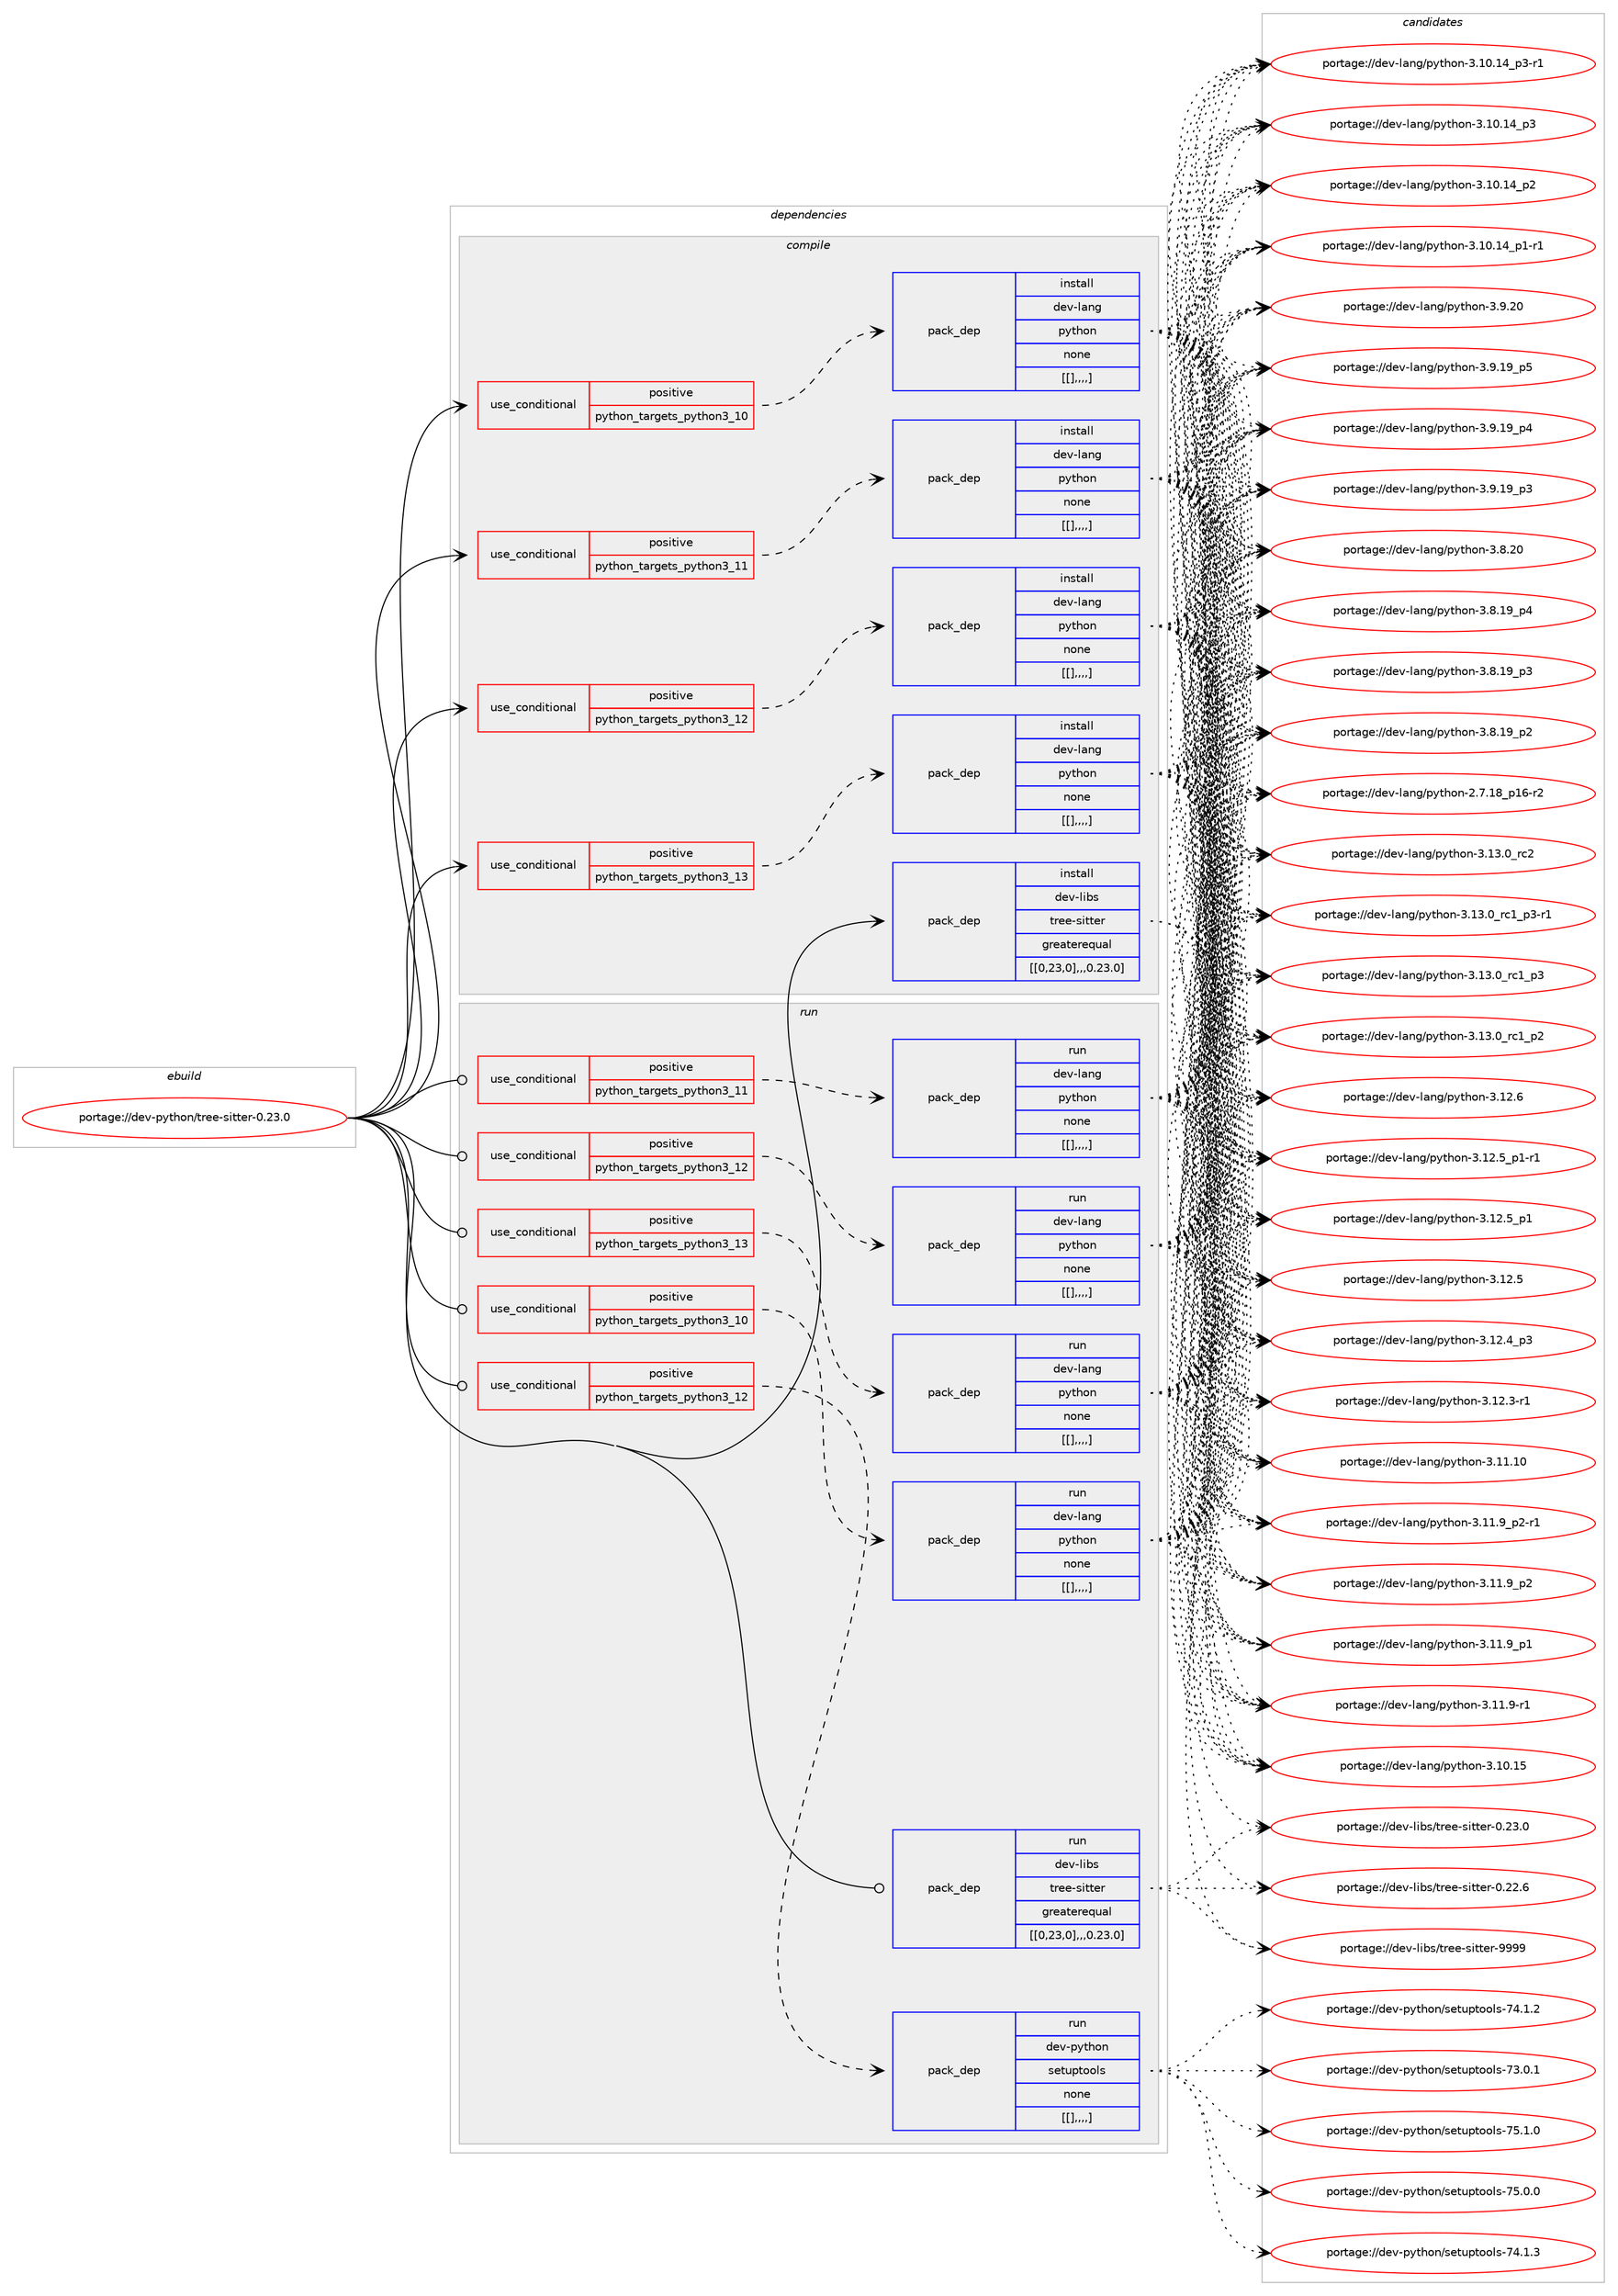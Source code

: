 digraph prolog {

# *************
# Graph options
# *************

newrank=true;
concentrate=true;
compound=true;
graph [rankdir=LR,fontname=Helvetica,fontsize=10,ranksep=1.5];#, ranksep=2.5, nodesep=0.2];
edge  [arrowhead=vee];
node  [fontname=Helvetica,fontsize=10];

# **********
# The ebuild
# **********

subgraph cluster_leftcol {
color=gray;
label=<<i>ebuild</i>>;
id [label="portage://dev-python/tree-sitter-0.23.0", color=red, width=4, href="../dev-python/tree-sitter-0.23.0.svg"];
}

# ****************
# The dependencies
# ****************

subgraph cluster_midcol {
color=gray;
label=<<i>dependencies</i>>;
subgraph cluster_compile {
fillcolor="#eeeeee";
style=filled;
label=<<i>compile</i>>;
subgraph cond41692 {
dependency168318 [label=<<TABLE BORDER="0" CELLBORDER="1" CELLSPACING="0" CELLPADDING="4"><TR><TD ROWSPAN="3" CELLPADDING="10">use_conditional</TD></TR><TR><TD>positive</TD></TR><TR><TD>python_targets_python3_10</TD></TR></TABLE>>, shape=none, color=red];
subgraph pack125360 {
dependency168319 [label=<<TABLE BORDER="0" CELLBORDER="1" CELLSPACING="0" CELLPADDING="4" WIDTH="220"><TR><TD ROWSPAN="6" CELLPADDING="30">pack_dep</TD></TR><TR><TD WIDTH="110">install</TD></TR><TR><TD>dev-lang</TD></TR><TR><TD>python</TD></TR><TR><TD>none</TD></TR><TR><TD>[[],,,,]</TD></TR></TABLE>>, shape=none, color=blue];
}
dependency168318:e -> dependency168319:w [weight=20,style="dashed",arrowhead="vee"];
}
id:e -> dependency168318:w [weight=20,style="solid",arrowhead="vee"];
subgraph cond41693 {
dependency168320 [label=<<TABLE BORDER="0" CELLBORDER="1" CELLSPACING="0" CELLPADDING="4"><TR><TD ROWSPAN="3" CELLPADDING="10">use_conditional</TD></TR><TR><TD>positive</TD></TR><TR><TD>python_targets_python3_11</TD></TR></TABLE>>, shape=none, color=red];
subgraph pack125361 {
dependency168321 [label=<<TABLE BORDER="0" CELLBORDER="1" CELLSPACING="0" CELLPADDING="4" WIDTH="220"><TR><TD ROWSPAN="6" CELLPADDING="30">pack_dep</TD></TR><TR><TD WIDTH="110">install</TD></TR><TR><TD>dev-lang</TD></TR><TR><TD>python</TD></TR><TR><TD>none</TD></TR><TR><TD>[[],,,,]</TD></TR></TABLE>>, shape=none, color=blue];
}
dependency168320:e -> dependency168321:w [weight=20,style="dashed",arrowhead="vee"];
}
id:e -> dependency168320:w [weight=20,style="solid",arrowhead="vee"];
subgraph cond41694 {
dependency168322 [label=<<TABLE BORDER="0" CELLBORDER="1" CELLSPACING="0" CELLPADDING="4"><TR><TD ROWSPAN="3" CELLPADDING="10">use_conditional</TD></TR><TR><TD>positive</TD></TR><TR><TD>python_targets_python3_12</TD></TR></TABLE>>, shape=none, color=red];
subgraph pack125362 {
dependency168323 [label=<<TABLE BORDER="0" CELLBORDER="1" CELLSPACING="0" CELLPADDING="4" WIDTH="220"><TR><TD ROWSPAN="6" CELLPADDING="30">pack_dep</TD></TR><TR><TD WIDTH="110">install</TD></TR><TR><TD>dev-lang</TD></TR><TR><TD>python</TD></TR><TR><TD>none</TD></TR><TR><TD>[[],,,,]</TD></TR></TABLE>>, shape=none, color=blue];
}
dependency168322:e -> dependency168323:w [weight=20,style="dashed",arrowhead="vee"];
}
id:e -> dependency168322:w [weight=20,style="solid",arrowhead="vee"];
subgraph cond41695 {
dependency168324 [label=<<TABLE BORDER="0" CELLBORDER="1" CELLSPACING="0" CELLPADDING="4"><TR><TD ROWSPAN="3" CELLPADDING="10">use_conditional</TD></TR><TR><TD>positive</TD></TR><TR><TD>python_targets_python3_13</TD></TR></TABLE>>, shape=none, color=red];
subgraph pack125363 {
dependency168325 [label=<<TABLE BORDER="0" CELLBORDER="1" CELLSPACING="0" CELLPADDING="4" WIDTH="220"><TR><TD ROWSPAN="6" CELLPADDING="30">pack_dep</TD></TR><TR><TD WIDTH="110">install</TD></TR><TR><TD>dev-lang</TD></TR><TR><TD>python</TD></TR><TR><TD>none</TD></TR><TR><TD>[[],,,,]</TD></TR></TABLE>>, shape=none, color=blue];
}
dependency168324:e -> dependency168325:w [weight=20,style="dashed",arrowhead="vee"];
}
id:e -> dependency168324:w [weight=20,style="solid",arrowhead="vee"];
subgraph pack125364 {
dependency168326 [label=<<TABLE BORDER="0" CELLBORDER="1" CELLSPACING="0" CELLPADDING="4" WIDTH="220"><TR><TD ROWSPAN="6" CELLPADDING="30">pack_dep</TD></TR><TR><TD WIDTH="110">install</TD></TR><TR><TD>dev-libs</TD></TR><TR><TD>tree-sitter</TD></TR><TR><TD>greaterequal</TD></TR><TR><TD>[[0,23,0],,,0.23.0]</TD></TR></TABLE>>, shape=none, color=blue];
}
id:e -> dependency168326:w [weight=20,style="solid",arrowhead="vee"];
}
subgraph cluster_compileandrun {
fillcolor="#eeeeee";
style=filled;
label=<<i>compile and run</i>>;
}
subgraph cluster_run {
fillcolor="#eeeeee";
style=filled;
label=<<i>run</i>>;
subgraph cond41696 {
dependency168327 [label=<<TABLE BORDER="0" CELLBORDER="1" CELLSPACING="0" CELLPADDING="4"><TR><TD ROWSPAN="3" CELLPADDING="10">use_conditional</TD></TR><TR><TD>positive</TD></TR><TR><TD>python_targets_python3_10</TD></TR></TABLE>>, shape=none, color=red];
subgraph pack125365 {
dependency168328 [label=<<TABLE BORDER="0" CELLBORDER="1" CELLSPACING="0" CELLPADDING="4" WIDTH="220"><TR><TD ROWSPAN="6" CELLPADDING="30">pack_dep</TD></TR><TR><TD WIDTH="110">run</TD></TR><TR><TD>dev-lang</TD></TR><TR><TD>python</TD></TR><TR><TD>none</TD></TR><TR><TD>[[],,,,]</TD></TR></TABLE>>, shape=none, color=blue];
}
dependency168327:e -> dependency168328:w [weight=20,style="dashed",arrowhead="vee"];
}
id:e -> dependency168327:w [weight=20,style="solid",arrowhead="odot"];
subgraph cond41697 {
dependency168329 [label=<<TABLE BORDER="0" CELLBORDER="1" CELLSPACING="0" CELLPADDING="4"><TR><TD ROWSPAN="3" CELLPADDING="10">use_conditional</TD></TR><TR><TD>positive</TD></TR><TR><TD>python_targets_python3_11</TD></TR></TABLE>>, shape=none, color=red];
subgraph pack125366 {
dependency168330 [label=<<TABLE BORDER="0" CELLBORDER="1" CELLSPACING="0" CELLPADDING="4" WIDTH="220"><TR><TD ROWSPAN="6" CELLPADDING="30">pack_dep</TD></TR><TR><TD WIDTH="110">run</TD></TR><TR><TD>dev-lang</TD></TR><TR><TD>python</TD></TR><TR><TD>none</TD></TR><TR><TD>[[],,,,]</TD></TR></TABLE>>, shape=none, color=blue];
}
dependency168329:e -> dependency168330:w [weight=20,style="dashed",arrowhead="vee"];
}
id:e -> dependency168329:w [weight=20,style="solid",arrowhead="odot"];
subgraph cond41698 {
dependency168331 [label=<<TABLE BORDER="0" CELLBORDER="1" CELLSPACING="0" CELLPADDING="4"><TR><TD ROWSPAN="3" CELLPADDING="10">use_conditional</TD></TR><TR><TD>positive</TD></TR><TR><TD>python_targets_python3_12</TD></TR></TABLE>>, shape=none, color=red];
subgraph pack125367 {
dependency168332 [label=<<TABLE BORDER="0" CELLBORDER="1" CELLSPACING="0" CELLPADDING="4" WIDTH="220"><TR><TD ROWSPAN="6" CELLPADDING="30">pack_dep</TD></TR><TR><TD WIDTH="110">run</TD></TR><TR><TD>dev-lang</TD></TR><TR><TD>python</TD></TR><TR><TD>none</TD></TR><TR><TD>[[],,,,]</TD></TR></TABLE>>, shape=none, color=blue];
}
dependency168331:e -> dependency168332:w [weight=20,style="dashed",arrowhead="vee"];
}
id:e -> dependency168331:w [weight=20,style="solid",arrowhead="odot"];
subgraph cond41699 {
dependency168333 [label=<<TABLE BORDER="0" CELLBORDER="1" CELLSPACING="0" CELLPADDING="4"><TR><TD ROWSPAN="3" CELLPADDING="10">use_conditional</TD></TR><TR><TD>positive</TD></TR><TR><TD>python_targets_python3_12</TD></TR></TABLE>>, shape=none, color=red];
subgraph pack125368 {
dependency168334 [label=<<TABLE BORDER="0" CELLBORDER="1" CELLSPACING="0" CELLPADDING="4" WIDTH="220"><TR><TD ROWSPAN="6" CELLPADDING="30">pack_dep</TD></TR><TR><TD WIDTH="110">run</TD></TR><TR><TD>dev-python</TD></TR><TR><TD>setuptools</TD></TR><TR><TD>none</TD></TR><TR><TD>[[],,,,]</TD></TR></TABLE>>, shape=none, color=blue];
}
dependency168333:e -> dependency168334:w [weight=20,style="dashed",arrowhead="vee"];
}
id:e -> dependency168333:w [weight=20,style="solid",arrowhead="odot"];
subgraph cond41700 {
dependency168335 [label=<<TABLE BORDER="0" CELLBORDER="1" CELLSPACING="0" CELLPADDING="4"><TR><TD ROWSPAN="3" CELLPADDING="10">use_conditional</TD></TR><TR><TD>positive</TD></TR><TR><TD>python_targets_python3_13</TD></TR></TABLE>>, shape=none, color=red];
subgraph pack125369 {
dependency168336 [label=<<TABLE BORDER="0" CELLBORDER="1" CELLSPACING="0" CELLPADDING="4" WIDTH="220"><TR><TD ROWSPAN="6" CELLPADDING="30">pack_dep</TD></TR><TR><TD WIDTH="110">run</TD></TR><TR><TD>dev-lang</TD></TR><TR><TD>python</TD></TR><TR><TD>none</TD></TR><TR><TD>[[],,,,]</TD></TR></TABLE>>, shape=none, color=blue];
}
dependency168335:e -> dependency168336:w [weight=20,style="dashed",arrowhead="vee"];
}
id:e -> dependency168335:w [weight=20,style="solid",arrowhead="odot"];
subgraph pack125370 {
dependency168337 [label=<<TABLE BORDER="0" CELLBORDER="1" CELLSPACING="0" CELLPADDING="4" WIDTH="220"><TR><TD ROWSPAN="6" CELLPADDING="30">pack_dep</TD></TR><TR><TD WIDTH="110">run</TD></TR><TR><TD>dev-libs</TD></TR><TR><TD>tree-sitter</TD></TR><TR><TD>greaterequal</TD></TR><TR><TD>[[0,23,0],,,0.23.0]</TD></TR></TABLE>>, shape=none, color=blue];
}
id:e -> dependency168337:w [weight=20,style="solid",arrowhead="odot"];
}
}

# **************
# The candidates
# **************

subgraph cluster_choices {
rank=same;
color=gray;
label=<<i>candidates</i>>;

subgraph choice125360 {
color=black;
nodesep=1;
choice10010111845108971101034711212111610411111045514649514648951149950 [label="portage://dev-lang/python-3.13.0_rc2", color=red, width=4,href="../dev-lang/python-3.13.0_rc2.svg"];
choice1001011184510897110103471121211161041111104551464951464895114994995112514511449 [label="portage://dev-lang/python-3.13.0_rc1_p3-r1", color=red, width=4,href="../dev-lang/python-3.13.0_rc1_p3-r1.svg"];
choice100101118451089711010347112121116104111110455146495146489511499499511251 [label="portage://dev-lang/python-3.13.0_rc1_p3", color=red, width=4,href="../dev-lang/python-3.13.0_rc1_p3.svg"];
choice100101118451089711010347112121116104111110455146495146489511499499511250 [label="portage://dev-lang/python-3.13.0_rc1_p2", color=red, width=4,href="../dev-lang/python-3.13.0_rc1_p2.svg"];
choice10010111845108971101034711212111610411111045514649504654 [label="portage://dev-lang/python-3.12.6", color=red, width=4,href="../dev-lang/python-3.12.6.svg"];
choice1001011184510897110103471121211161041111104551464950465395112494511449 [label="portage://dev-lang/python-3.12.5_p1-r1", color=red, width=4,href="../dev-lang/python-3.12.5_p1-r1.svg"];
choice100101118451089711010347112121116104111110455146495046539511249 [label="portage://dev-lang/python-3.12.5_p1", color=red, width=4,href="../dev-lang/python-3.12.5_p1.svg"];
choice10010111845108971101034711212111610411111045514649504653 [label="portage://dev-lang/python-3.12.5", color=red, width=4,href="../dev-lang/python-3.12.5.svg"];
choice100101118451089711010347112121116104111110455146495046529511251 [label="portage://dev-lang/python-3.12.4_p3", color=red, width=4,href="../dev-lang/python-3.12.4_p3.svg"];
choice100101118451089711010347112121116104111110455146495046514511449 [label="portage://dev-lang/python-3.12.3-r1", color=red, width=4,href="../dev-lang/python-3.12.3-r1.svg"];
choice1001011184510897110103471121211161041111104551464949464948 [label="portage://dev-lang/python-3.11.10", color=red, width=4,href="../dev-lang/python-3.11.10.svg"];
choice1001011184510897110103471121211161041111104551464949465795112504511449 [label="portage://dev-lang/python-3.11.9_p2-r1", color=red, width=4,href="../dev-lang/python-3.11.9_p2-r1.svg"];
choice100101118451089711010347112121116104111110455146494946579511250 [label="portage://dev-lang/python-3.11.9_p2", color=red, width=4,href="../dev-lang/python-3.11.9_p2.svg"];
choice100101118451089711010347112121116104111110455146494946579511249 [label="portage://dev-lang/python-3.11.9_p1", color=red, width=4,href="../dev-lang/python-3.11.9_p1.svg"];
choice100101118451089711010347112121116104111110455146494946574511449 [label="portage://dev-lang/python-3.11.9-r1", color=red, width=4,href="../dev-lang/python-3.11.9-r1.svg"];
choice1001011184510897110103471121211161041111104551464948464953 [label="portage://dev-lang/python-3.10.15", color=red, width=4,href="../dev-lang/python-3.10.15.svg"];
choice100101118451089711010347112121116104111110455146494846495295112514511449 [label="portage://dev-lang/python-3.10.14_p3-r1", color=red, width=4,href="../dev-lang/python-3.10.14_p3-r1.svg"];
choice10010111845108971101034711212111610411111045514649484649529511251 [label="portage://dev-lang/python-3.10.14_p3", color=red, width=4,href="../dev-lang/python-3.10.14_p3.svg"];
choice10010111845108971101034711212111610411111045514649484649529511250 [label="portage://dev-lang/python-3.10.14_p2", color=red, width=4,href="../dev-lang/python-3.10.14_p2.svg"];
choice100101118451089711010347112121116104111110455146494846495295112494511449 [label="portage://dev-lang/python-3.10.14_p1-r1", color=red, width=4,href="../dev-lang/python-3.10.14_p1-r1.svg"];
choice10010111845108971101034711212111610411111045514657465048 [label="portage://dev-lang/python-3.9.20", color=red, width=4,href="../dev-lang/python-3.9.20.svg"];
choice100101118451089711010347112121116104111110455146574649579511253 [label="portage://dev-lang/python-3.9.19_p5", color=red, width=4,href="../dev-lang/python-3.9.19_p5.svg"];
choice100101118451089711010347112121116104111110455146574649579511252 [label="portage://dev-lang/python-3.9.19_p4", color=red, width=4,href="../dev-lang/python-3.9.19_p4.svg"];
choice100101118451089711010347112121116104111110455146574649579511251 [label="portage://dev-lang/python-3.9.19_p3", color=red, width=4,href="../dev-lang/python-3.9.19_p3.svg"];
choice10010111845108971101034711212111610411111045514656465048 [label="portage://dev-lang/python-3.8.20", color=red, width=4,href="../dev-lang/python-3.8.20.svg"];
choice100101118451089711010347112121116104111110455146564649579511252 [label="portage://dev-lang/python-3.8.19_p4", color=red, width=4,href="../dev-lang/python-3.8.19_p4.svg"];
choice100101118451089711010347112121116104111110455146564649579511251 [label="portage://dev-lang/python-3.8.19_p3", color=red, width=4,href="../dev-lang/python-3.8.19_p3.svg"];
choice100101118451089711010347112121116104111110455146564649579511250 [label="portage://dev-lang/python-3.8.19_p2", color=red, width=4,href="../dev-lang/python-3.8.19_p2.svg"];
choice100101118451089711010347112121116104111110455046554649569511249544511450 [label="portage://dev-lang/python-2.7.18_p16-r2", color=red, width=4,href="../dev-lang/python-2.7.18_p16-r2.svg"];
dependency168319:e -> choice10010111845108971101034711212111610411111045514649514648951149950:w [style=dotted,weight="100"];
dependency168319:e -> choice1001011184510897110103471121211161041111104551464951464895114994995112514511449:w [style=dotted,weight="100"];
dependency168319:e -> choice100101118451089711010347112121116104111110455146495146489511499499511251:w [style=dotted,weight="100"];
dependency168319:e -> choice100101118451089711010347112121116104111110455146495146489511499499511250:w [style=dotted,weight="100"];
dependency168319:e -> choice10010111845108971101034711212111610411111045514649504654:w [style=dotted,weight="100"];
dependency168319:e -> choice1001011184510897110103471121211161041111104551464950465395112494511449:w [style=dotted,weight="100"];
dependency168319:e -> choice100101118451089711010347112121116104111110455146495046539511249:w [style=dotted,weight="100"];
dependency168319:e -> choice10010111845108971101034711212111610411111045514649504653:w [style=dotted,weight="100"];
dependency168319:e -> choice100101118451089711010347112121116104111110455146495046529511251:w [style=dotted,weight="100"];
dependency168319:e -> choice100101118451089711010347112121116104111110455146495046514511449:w [style=dotted,weight="100"];
dependency168319:e -> choice1001011184510897110103471121211161041111104551464949464948:w [style=dotted,weight="100"];
dependency168319:e -> choice1001011184510897110103471121211161041111104551464949465795112504511449:w [style=dotted,weight="100"];
dependency168319:e -> choice100101118451089711010347112121116104111110455146494946579511250:w [style=dotted,weight="100"];
dependency168319:e -> choice100101118451089711010347112121116104111110455146494946579511249:w [style=dotted,weight="100"];
dependency168319:e -> choice100101118451089711010347112121116104111110455146494946574511449:w [style=dotted,weight="100"];
dependency168319:e -> choice1001011184510897110103471121211161041111104551464948464953:w [style=dotted,weight="100"];
dependency168319:e -> choice100101118451089711010347112121116104111110455146494846495295112514511449:w [style=dotted,weight="100"];
dependency168319:e -> choice10010111845108971101034711212111610411111045514649484649529511251:w [style=dotted,weight="100"];
dependency168319:e -> choice10010111845108971101034711212111610411111045514649484649529511250:w [style=dotted,weight="100"];
dependency168319:e -> choice100101118451089711010347112121116104111110455146494846495295112494511449:w [style=dotted,weight="100"];
dependency168319:e -> choice10010111845108971101034711212111610411111045514657465048:w [style=dotted,weight="100"];
dependency168319:e -> choice100101118451089711010347112121116104111110455146574649579511253:w [style=dotted,weight="100"];
dependency168319:e -> choice100101118451089711010347112121116104111110455146574649579511252:w [style=dotted,weight="100"];
dependency168319:e -> choice100101118451089711010347112121116104111110455146574649579511251:w [style=dotted,weight="100"];
dependency168319:e -> choice10010111845108971101034711212111610411111045514656465048:w [style=dotted,weight="100"];
dependency168319:e -> choice100101118451089711010347112121116104111110455146564649579511252:w [style=dotted,weight="100"];
dependency168319:e -> choice100101118451089711010347112121116104111110455146564649579511251:w [style=dotted,weight="100"];
dependency168319:e -> choice100101118451089711010347112121116104111110455146564649579511250:w [style=dotted,weight="100"];
dependency168319:e -> choice100101118451089711010347112121116104111110455046554649569511249544511450:w [style=dotted,weight="100"];
}
subgraph choice125361 {
color=black;
nodesep=1;
choice10010111845108971101034711212111610411111045514649514648951149950 [label="portage://dev-lang/python-3.13.0_rc2", color=red, width=4,href="../dev-lang/python-3.13.0_rc2.svg"];
choice1001011184510897110103471121211161041111104551464951464895114994995112514511449 [label="portage://dev-lang/python-3.13.0_rc1_p3-r1", color=red, width=4,href="../dev-lang/python-3.13.0_rc1_p3-r1.svg"];
choice100101118451089711010347112121116104111110455146495146489511499499511251 [label="portage://dev-lang/python-3.13.0_rc1_p3", color=red, width=4,href="../dev-lang/python-3.13.0_rc1_p3.svg"];
choice100101118451089711010347112121116104111110455146495146489511499499511250 [label="portage://dev-lang/python-3.13.0_rc1_p2", color=red, width=4,href="../dev-lang/python-3.13.0_rc1_p2.svg"];
choice10010111845108971101034711212111610411111045514649504654 [label="portage://dev-lang/python-3.12.6", color=red, width=4,href="../dev-lang/python-3.12.6.svg"];
choice1001011184510897110103471121211161041111104551464950465395112494511449 [label="portage://dev-lang/python-3.12.5_p1-r1", color=red, width=4,href="../dev-lang/python-3.12.5_p1-r1.svg"];
choice100101118451089711010347112121116104111110455146495046539511249 [label="portage://dev-lang/python-3.12.5_p1", color=red, width=4,href="../dev-lang/python-3.12.5_p1.svg"];
choice10010111845108971101034711212111610411111045514649504653 [label="portage://dev-lang/python-3.12.5", color=red, width=4,href="../dev-lang/python-3.12.5.svg"];
choice100101118451089711010347112121116104111110455146495046529511251 [label="portage://dev-lang/python-3.12.4_p3", color=red, width=4,href="../dev-lang/python-3.12.4_p3.svg"];
choice100101118451089711010347112121116104111110455146495046514511449 [label="portage://dev-lang/python-3.12.3-r1", color=red, width=4,href="../dev-lang/python-3.12.3-r1.svg"];
choice1001011184510897110103471121211161041111104551464949464948 [label="portage://dev-lang/python-3.11.10", color=red, width=4,href="../dev-lang/python-3.11.10.svg"];
choice1001011184510897110103471121211161041111104551464949465795112504511449 [label="portage://dev-lang/python-3.11.9_p2-r1", color=red, width=4,href="../dev-lang/python-3.11.9_p2-r1.svg"];
choice100101118451089711010347112121116104111110455146494946579511250 [label="portage://dev-lang/python-3.11.9_p2", color=red, width=4,href="../dev-lang/python-3.11.9_p2.svg"];
choice100101118451089711010347112121116104111110455146494946579511249 [label="portage://dev-lang/python-3.11.9_p1", color=red, width=4,href="../dev-lang/python-3.11.9_p1.svg"];
choice100101118451089711010347112121116104111110455146494946574511449 [label="portage://dev-lang/python-3.11.9-r1", color=red, width=4,href="../dev-lang/python-3.11.9-r1.svg"];
choice1001011184510897110103471121211161041111104551464948464953 [label="portage://dev-lang/python-3.10.15", color=red, width=4,href="../dev-lang/python-3.10.15.svg"];
choice100101118451089711010347112121116104111110455146494846495295112514511449 [label="portage://dev-lang/python-3.10.14_p3-r1", color=red, width=4,href="../dev-lang/python-3.10.14_p3-r1.svg"];
choice10010111845108971101034711212111610411111045514649484649529511251 [label="portage://dev-lang/python-3.10.14_p3", color=red, width=4,href="../dev-lang/python-3.10.14_p3.svg"];
choice10010111845108971101034711212111610411111045514649484649529511250 [label="portage://dev-lang/python-3.10.14_p2", color=red, width=4,href="../dev-lang/python-3.10.14_p2.svg"];
choice100101118451089711010347112121116104111110455146494846495295112494511449 [label="portage://dev-lang/python-3.10.14_p1-r1", color=red, width=4,href="../dev-lang/python-3.10.14_p1-r1.svg"];
choice10010111845108971101034711212111610411111045514657465048 [label="portage://dev-lang/python-3.9.20", color=red, width=4,href="../dev-lang/python-3.9.20.svg"];
choice100101118451089711010347112121116104111110455146574649579511253 [label="portage://dev-lang/python-3.9.19_p5", color=red, width=4,href="../dev-lang/python-3.9.19_p5.svg"];
choice100101118451089711010347112121116104111110455146574649579511252 [label="portage://dev-lang/python-3.9.19_p4", color=red, width=4,href="../dev-lang/python-3.9.19_p4.svg"];
choice100101118451089711010347112121116104111110455146574649579511251 [label="portage://dev-lang/python-3.9.19_p3", color=red, width=4,href="../dev-lang/python-3.9.19_p3.svg"];
choice10010111845108971101034711212111610411111045514656465048 [label="portage://dev-lang/python-3.8.20", color=red, width=4,href="../dev-lang/python-3.8.20.svg"];
choice100101118451089711010347112121116104111110455146564649579511252 [label="portage://dev-lang/python-3.8.19_p4", color=red, width=4,href="../dev-lang/python-3.8.19_p4.svg"];
choice100101118451089711010347112121116104111110455146564649579511251 [label="portage://dev-lang/python-3.8.19_p3", color=red, width=4,href="../dev-lang/python-3.8.19_p3.svg"];
choice100101118451089711010347112121116104111110455146564649579511250 [label="portage://dev-lang/python-3.8.19_p2", color=red, width=4,href="../dev-lang/python-3.8.19_p2.svg"];
choice100101118451089711010347112121116104111110455046554649569511249544511450 [label="portage://dev-lang/python-2.7.18_p16-r2", color=red, width=4,href="../dev-lang/python-2.7.18_p16-r2.svg"];
dependency168321:e -> choice10010111845108971101034711212111610411111045514649514648951149950:w [style=dotted,weight="100"];
dependency168321:e -> choice1001011184510897110103471121211161041111104551464951464895114994995112514511449:w [style=dotted,weight="100"];
dependency168321:e -> choice100101118451089711010347112121116104111110455146495146489511499499511251:w [style=dotted,weight="100"];
dependency168321:e -> choice100101118451089711010347112121116104111110455146495146489511499499511250:w [style=dotted,weight="100"];
dependency168321:e -> choice10010111845108971101034711212111610411111045514649504654:w [style=dotted,weight="100"];
dependency168321:e -> choice1001011184510897110103471121211161041111104551464950465395112494511449:w [style=dotted,weight="100"];
dependency168321:e -> choice100101118451089711010347112121116104111110455146495046539511249:w [style=dotted,weight="100"];
dependency168321:e -> choice10010111845108971101034711212111610411111045514649504653:w [style=dotted,weight="100"];
dependency168321:e -> choice100101118451089711010347112121116104111110455146495046529511251:w [style=dotted,weight="100"];
dependency168321:e -> choice100101118451089711010347112121116104111110455146495046514511449:w [style=dotted,weight="100"];
dependency168321:e -> choice1001011184510897110103471121211161041111104551464949464948:w [style=dotted,weight="100"];
dependency168321:e -> choice1001011184510897110103471121211161041111104551464949465795112504511449:w [style=dotted,weight="100"];
dependency168321:e -> choice100101118451089711010347112121116104111110455146494946579511250:w [style=dotted,weight="100"];
dependency168321:e -> choice100101118451089711010347112121116104111110455146494946579511249:w [style=dotted,weight="100"];
dependency168321:e -> choice100101118451089711010347112121116104111110455146494946574511449:w [style=dotted,weight="100"];
dependency168321:e -> choice1001011184510897110103471121211161041111104551464948464953:w [style=dotted,weight="100"];
dependency168321:e -> choice100101118451089711010347112121116104111110455146494846495295112514511449:w [style=dotted,weight="100"];
dependency168321:e -> choice10010111845108971101034711212111610411111045514649484649529511251:w [style=dotted,weight="100"];
dependency168321:e -> choice10010111845108971101034711212111610411111045514649484649529511250:w [style=dotted,weight="100"];
dependency168321:e -> choice100101118451089711010347112121116104111110455146494846495295112494511449:w [style=dotted,weight="100"];
dependency168321:e -> choice10010111845108971101034711212111610411111045514657465048:w [style=dotted,weight="100"];
dependency168321:e -> choice100101118451089711010347112121116104111110455146574649579511253:w [style=dotted,weight="100"];
dependency168321:e -> choice100101118451089711010347112121116104111110455146574649579511252:w [style=dotted,weight="100"];
dependency168321:e -> choice100101118451089711010347112121116104111110455146574649579511251:w [style=dotted,weight="100"];
dependency168321:e -> choice10010111845108971101034711212111610411111045514656465048:w [style=dotted,weight="100"];
dependency168321:e -> choice100101118451089711010347112121116104111110455146564649579511252:w [style=dotted,weight="100"];
dependency168321:e -> choice100101118451089711010347112121116104111110455146564649579511251:w [style=dotted,weight="100"];
dependency168321:e -> choice100101118451089711010347112121116104111110455146564649579511250:w [style=dotted,weight="100"];
dependency168321:e -> choice100101118451089711010347112121116104111110455046554649569511249544511450:w [style=dotted,weight="100"];
}
subgraph choice125362 {
color=black;
nodesep=1;
choice10010111845108971101034711212111610411111045514649514648951149950 [label="portage://dev-lang/python-3.13.0_rc2", color=red, width=4,href="../dev-lang/python-3.13.0_rc2.svg"];
choice1001011184510897110103471121211161041111104551464951464895114994995112514511449 [label="portage://dev-lang/python-3.13.0_rc1_p3-r1", color=red, width=4,href="../dev-lang/python-3.13.0_rc1_p3-r1.svg"];
choice100101118451089711010347112121116104111110455146495146489511499499511251 [label="portage://dev-lang/python-3.13.0_rc1_p3", color=red, width=4,href="../dev-lang/python-3.13.0_rc1_p3.svg"];
choice100101118451089711010347112121116104111110455146495146489511499499511250 [label="portage://dev-lang/python-3.13.0_rc1_p2", color=red, width=4,href="../dev-lang/python-3.13.0_rc1_p2.svg"];
choice10010111845108971101034711212111610411111045514649504654 [label="portage://dev-lang/python-3.12.6", color=red, width=4,href="../dev-lang/python-3.12.6.svg"];
choice1001011184510897110103471121211161041111104551464950465395112494511449 [label="portage://dev-lang/python-3.12.5_p1-r1", color=red, width=4,href="../dev-lang/python-3.12.5_p1-r1.svg"];
choice100101118451089711010347112121116104111110455146495046539511249 [label="portage://dev-lang/python-3.12.5_p1", color=red, width=4,href="../dev-lang/python-3.12.5_p1.svg"];
choice10010111845108971101034711212111610411111045514649504653 [label="portage://dev-lang/python-3.12.5", color=red, width=4,href="../dev-lang/python-3.12.5.svg"];
choice100101118451089711010347112121116104111110455146495046529511251 [label="portage://dev-lang/python-3.12.4_p3", color=red, width=4,href="../dev-lang/python-3.12.4_p3.svg"];
choice100101118451089711010347112121116104111110455146495046514511449 [label="portage://dev-lang/python-3.12.3-r1", color=red, width=4,href="../dev-lang/python-3.12.3-r1.svg"];
choice1001011184510897110103471121211161041111104551464949464948 [label="portage://dev-lang/python-3.11.10", color=red, width=4,href="../dev-lang/python-3.11.10.svg"];
choice1001011184510897110103471121211161041111104551464949465795112504511449 [label="portage://dev-lang/python-3.11.9_p2-r1", color=red, width=4,href="../dev-lang/python-3.11.9_p2-r1.svg"];
choice100101118451089711010347112121116104111110455146494946579511250 [label="portage://dev-lang/python-3.11.9_p2", color=red, width=4,href="../dev-lang/python-3.11.9_p2.svg"];
choice100101118451089711010347112121116104111110455146494946579511249 [label="portage://dev-lang/python-3.11.9_p1", color=red, width=4,href="../dev-lang/python-3.11.9_p1.svg"];
choice100101118451089711010347112121116104111110455146494946574511449 [label="portage://dev-lang/python-3.11.9-r1", color=red, width=4,href="../dev-lang/python-3.11.9-r1.svg"];
choice1001011184510897110103471121211161041111104551464948464953 [label="portage://dev-lang/python-3.10.15", color=red, width=4,href="../dev-lang/python-3.10.15.svg"];
choice100101118451089711010347112121116104111110455146494846495295112514511449 [label="portage://dev-lang/python-3.10.14_p3-r1", color=red, width=4,href="../dev-lang/python-3.10.14_p3-r1.svg"];
choice10010111845108971101034711212111610411111045514649484649529511251 [label="portage://dev-lang/python-3.10.14_p3", color=red, width=4,href="../dev-lang/python-3.10.14_p3.svg"];
choice10010111845108971101034711212111610411111045514649484649529511250 [label="portage://dev-lang/python-3.10.14_p2", color=red, width=4,href="../dev-lang/python-3.10.14_p2.svg"];
choice100101118451089711010347112121116104111110455146494846495295112494511449 [label="portage://dev-lang/python-3.10.14_p1-r1", color=red, width=4,href="../dev-lang/python-3.10.14_p1-r1.svg"];
choice10010111845108971101034711212111610411111045514657465048 [label="portage://dev-lang/python-3.9.20", color=red, width=4,href="../dev-lang/python-3.9.20.svg"];
choice100101118451089711010347112121116104111110455146574649579511253 [label="portage://dev-lang/python-3.9.19_p5", color=red, width=4,href="../dev-lang/python-3.9.19_p5.svg"];
choice100101118451089711010347112121116104111110455146574649579511252 [label="portage://dev-lang/python-3.9.19_p4", color=red, width=4,href="../dev-lang/python-3.9.19_p4.svg"];
choice100101118451089711010347112121116104111110455146574649579511251 [label="portage://dev-lang/python-3.9.19_p3", color=red, width=4,href="../dev-lang/python-3.9.19_p3.svg"];
choice10010111845108971101034711212111610411111045514656465048 [label="portage://dev-lang/python-3.8.20", color=red, width=4,href="../dev-lang/python-3.8.20.svg"];
choice100101118451089711010347112121116104111110455146564649579511252 [label="portage://dev-lang/python-3.8.19_p4", color=red, width=4,href="../dev-lang/python-3.8.19_p4.svg"];
choice100101118451089711010347112121116104111110455146564649579511251 [label="portage://dev-lang/python-3.8.19_p3", color=red, width=4,href="../dev-lang/python-3.8.19_p3.svg"];
choice100101118451089711010347112121116104111110455146564649579511250 [label="portage://dev-lang/python-3.8.19_p2", color=red, width=4,href="../dev-lang/python-3.8.19_p2.svg"];
choice100101118451089711010347112121116104111110455046554649569511249544511450 [label="portage://dev-lang/python-2.7.18_p16-r2", color=red, width=4,href="../dev-lang/python-2.7.18_p16-r2.svg"];
dependency168323:e -> choice10010111845108971101034711212111610411111045514649514648951149950:w [style=dotted,weight="100"];
dependency168323:e -> choice1001011184510897110103471121211161041111104551464951464895114994995112514511449:w [style=dotted,weight="100"];
dependency168323:e -> choice100101118451089711010347112121116104111110455146495146489511499499511251:w [style=dotted,weight="100"];
dependency168323:e -> choice100101118451089711010347112121116104111110455146495146489511499499511250:w [style=dotted,weight="100"];
dependency168323:e -> choice10010111845108971101034711212111610411111045514649504654:w [style=dotted,weight="100"];
dependency168323:e -> choice1001011184510897110103471121211161041111104551464950465395112494511449:w [style=dotted,weight="100"];
dependency168323:e -> choice100101118451089711010347112121116104111110455146495046539511249:w [style=dotted,weight="100"];
dependency168323:e -> choice10010111845108971101034711212111610411111045514649504653:w [style=dotted,weight="100"];
dependency168323:e -> choice100101118451089711010347112121116104111110455146495046529511251:w [style=dotted,weight="100"];
dependency168323:e -> choice100101118451089711010347112121116104111110455146495046514511449:w [style=dotted,weight="100"];
dependency168323:e -> choice1001011184510897110103471121211161041111104551464949464948:w [style=dotted,weight="100"];
dependency168323:e -> choice1001011184510897110103471121211161041111104551464949465795112504511449:w [style=dotted,weight="100"];
dependency168323:e -> choice100101118451089711010347112121116104111110455146494946579511250:w [style=dotted,weight="100"];
dependency168323:e -> choice100101118451089711010347112121116104111110455146494946579511249:w [style=dotted,weight="100"];
dependency168323:e -> choice100101118451089711010347112121116104111110455146494946574511449:w [style=dotted,weight="100"];
dependency168323:e -> choice1001011184510897110103471121211161041111104551464948464953:w [style=dotted,weight="100"];
dependency168323:e -> choice100101118451089711010347112121116104111110455146494846495295112514511449:w [style=dotted,weight="100"];
dependency168323:e -> choice10010111845108971101034711212111610411111045514649484649529511251:w [style=dotted,weight="100"];
dependency168323:e -> choice10010111845108971101034711212111610411111045514649484649529511250:w [style=dotted,weight="100"];
dependency168323:e -> choice100101118451089711010347112121116104111110455146494846495295112494511449:w [style=dotted,weight="100"];
dependency168323:e -> choice10010111845108971101034711212111610411111045514657465048:w [style=dotted,weight="100"];
dependency168323:e -> choice100101118451089711010347112121116104111110455146574649579511253:w [style=dotted,weight="100"];
dependency168323:e -> choice100101118451089711010347112121116104111110455146574649579511252:w [style=dotted,weight="100"];
dependency168323:e -> choice100101118451089711010347112121116104111110455146574649579511251:w [style=dotted,weight="100"];
dependency168323:e -> choice10010111845108971101034711212111610411111045514656465048:w [style=dotted,weight="100"];
dependency168323:e -> choice100101118451089711010347112121116104111110455146564649579511252:w [style=dotted,weight="100"];
dependency168323:e -> choice100101118451089711010347112121116104111110455146564649579511251:w [style=dotted,weight="100"];
dependency168323:e -> choice100101118451089711010347112121116104111110455146564649579511250:w [style=dotted,weight="100"];
dependency168323:e -> choice100101118451089711010347112121116104111110455046554649569511249544511450:w [style=dotted,weight="100"];
}
subgraph choice125363 {
color=black;
nodesep=1;
choice10010111845108971101034711212111610411111045514649514648951149950 [label="portage://dev-lang/python-3.13.0_rc2", color=red, width=4,href="../dev-lang/python-3.13.0_rc2.svg"];
choice1001011184510897110103471121211161041111104551464951464895114994995112514511449 [label="portage://dev-lang/python-3.13.0_rc1_p3-r1", color=red, width=4,href="../dev-lang/python-3.13.0_rc1_p3-r1.svg"];
choice100101118451089711010347112121116104111110455146495146489511499499511251 [label="portage://dev-lang/python-3.13.0_rc1_p3", color=red, width=4,href="../dev-lang/python-3.13.0_rc1_p3.svg"];
choice100101118451089711010347112121116104111110455146495146489511499499511250 [label="portage://dev-lang/python-3.13.0_rc1_p2", color=red, width=4,href="../dev-lang/python-3.13.0_rc1_p2.svg"];
choice10010111845108971101034711212111610411111045514649504654 [label="portage://dev-lang/python-3.12.6", color=red, width=4,href="../dev-lang/python-3.12.6.svg"];
choice1001011184510897110103471121211161041111104551464950465395112494511449 [label="portage://dev-lang/python-3.12.5_p1-r1", color=red, width=4,href="../dev-lang/python-3.12.5_p1-r1.svg"];
choice100101118451089711010347112121116104111110455146495046539511249 [label="portage://dev-lang/python-3.12.5_p1", color=red, width=4,href="../dev-lang/python-3.12.5_p1.svg"];
choice10010111845108971101034711212111610411111045514649504653 [label="portage://dev-lang/python-3.12.5", color=red, width=4,href="../dev-lang/python-3.12.5.svg"];
choice100101118451089711010347112121116104111110455146495046529511251 [label="portage://dev-lang/python-3.12.4_p3", color=red, width=4,href="../dev-lang/python-3.12.4_p3.svg"];
choice100101118451089711010347112121116104111110455146495046514511449 [label="portage://dev-lang/python-3.12.3-r1", color=red, width=4,href="../dev-lang/python-3.12.3-r1.svg"];
choice1001011184510897110103471121211161041111104551464949464948 [label="portage://dev-lang/python-3.11.10", color=red, width=4,href="../dev-lang/python-3.11.10.svg"];
choice1001011184510897110103471121211161041111104551464949465795112504511449 [label="portage://dev-lang/python-3.11.9_p2-r1", color=red, width=4,href="../dev-lang/python-3.11.9_p2-r1.svg"];
choice100101118451089711010347112121116104111110455146494946579511250 [label="portage://dev-lang/python-3.11.9_p2", color=red, width=4,href="../dev-lang/python-3.11.9_p2.svg"];
choice100101118451089711010347112121116104111110455146494946579511249 [label="portage://dev-lang/python-3.11.9_p1", color=red, width=4,href="../dev-lang/python-3.11.9_p1.svg"];
choice100101118451089711010347112121116104111110455146494946574511449 [label="portage://dev-lang/python-3.11.9-r1", color=red, width=4,href="../dev-lang/python-3.11.9-r1.svg"];
choice1001011184510897110103471121211161041111104551464948464953 [label="portage://dev-lang/python-3.10.15", color=red, width=4,href="../dev-lang/python-3.10.15.svg"];
choice100101118451089711010347112121116104111110455146494846495295112514511449 [label="portage://dev-lang/python-3.10.14_p3-r1", color=red, width=4,href="../dev-lang/python-3.10.14_p3-r1.svg"];
choice10010111845108971101034711212111610411111045514649484649529511251 [label="portage://dev-lang/python-3.10.14_p3", color=red, width=4,href="../dev-lang/python-3.10.14_p3.svg"];
choice10010111845108971101034711212111610411111045514649484649529511250 [label="portage://dev-lang/python-3.10.14_p2", color=red, width=4,href="../dev-lang/python-3.10.14_p2.svg"];
choice100101118451089711010347112121116104111110455146494846495295112494511449 [label="portage://dev-lang/python-3.10.14_p1-r1", color=red, width=4,href="../dev-lang/python-3.10.14_p1-r1.svg"];
choice10010111845108971101034711212111610411111045514657465048 [label="portage://dev-lang/python-3.9.20", color=red, width=4,href="../dev-lang/python-3.9.20.svg"];
choice100101118451089711010347112121116104111110455146574649579511253 [label="portage://dev-lang/python-3.9.19_p5", color=red, width=4,href="../dev-lang/python-3.9.19_p5.svg"];
choice100101118451089711010347112121116104111110455146574649579511252 [label="portage://dev-lang/python-3.9.19_p4", color=red, width=4,href="../dev-lang/python-3.9.19_p4.svg"];
choice100101118451089711010347112121116104111110455146574649579511251 [label="portage://dev-lang/python-3.9.19_p3", color=red, width=4,href="../dev-lang/python-3.9.19_p3.svg"];
choice10010111845108971101034711212111610411111045514656465048 [label="portage://dev-lang/python-3.8.20", color=red, width=4,href="../dev-lang/python-3.8.20.svg"];
choice100101118451089711010347112121116104111110455146564649579511252 [label="portage://dev-lang/python-3.8.19_p4", color=red, width=4,href="../dev-lang/python-3.8.19_p4.svg"];
choice100101118451089711010347112121116104111110455146564649579511251 [label="portage://dev-lang/python-3.8.19_p3", color=red, width=4,href="../dev-lang/python-3.8.19_p3.svg"];
choice100101118451089711010347112121116104111110455146564649579511250 [label="portage://dev-lang/python-3.8.19_p2", color=red, width=4,href="../dev-lang/python-3.8.19_p2.svg"];
choice100101118451089711010347112121116104111110455046554649569511249544511450 [label="portage://dev-lang/python-2.7.18_p16-r2", color=red, width=4,href="../dev-lang/python-2.7.18_p16-r2.svg"];
dependency168325:e -> choice10010111845108971101034711212111610411111045514649514648951149950:w [style=dotted,weight="100"];
dependency168325:e -> choice1001011184510897110103471121211161041111104551464951464895114994995112514511449:w [style=dotted,weight="100"];
dependency168325:e -> choice100101118451089711010347112121116104111110455146495146489511499499511251:w [style=dotted,weight="100"];
dependency168325:e -> choice100101118451089711010347112121116104111110455146495146489511499499511250:w [style=dotted,weight="100"];
dependency168325:e -> choice10010111845108971101034711212111610411111045514649504654:w [style=dotted,weight="100"];
dependency168325:e -> choice1001011184510897110103471121211161041111104551464950465395112494511449:w [style=dotted,weight="100"];
dependency168325:e -> choice100101118451089711010347112121116104111110455146495046539511249:w [style=dotted,weight="100"];
dependency168325:e -> choice10010111845108971101034711212111610411111045514649504653:w [style=dotted,weight="100"];
dependency168325:e -> choice100101118451089711010347112121116104111110455146495046529511251:w [style=dotted,weight="100"];
dependency168325:e -> choice100101118451089711010347112121116104111110455146495046514511449:w [style=dotted,weight="100"];
dependency168325:e -> choice1001011184510897110103471121211161041111104551464949464948:w [style=dotted,weight="100"];
dependency168325:e -> choice1001011184510897110103471121211161041111104551464949465795112504511449:w [style=dotted,weight="100"];
dependency168325:e -> choice100101118451089711010347112121116104111110455146494946579511250:w [style=dotted,weight="100"];
dependency168325:e -> choice100101118451089711010347112121116104111110455146494946579511249:w [style=dotted,weight="100"];
dependency168325:e -> choice100101118451089711010347112121116104111110455146494946574511449:w [style=dotted,weight="100"];
dependency168325:e -> choice1001011184510897110103471121211161041111104551464948464953:w [style=dotted,weight="100"];
dependency168325:e -> choice100101118451089711010347112121116104111110455146494846495295112514511449:w [style=dotted,weight="100"];
dependency168325:e -> choice10010111845108971101034711212111610411111045514649484649529511251:w [style=dotted,weight="100"];
dependency168325:e -> choice10010111845108971101034711212111610411111045514649484649529511250:w [style=dotted,weight="100"];
dependency168325:e -> choice100101118451089711010347112121116104111110455146494846495295112494511449:w [style=dotted,weight="100"];
dependency168325:e -> choice10010111845108971101034711212111610411111045514657465048:w [style=dotted,weight="100"];
dependency168325:e -> choice100101118451089711010347112121116104111110455146574649579511253:w [style=dotted,weight="100"];
dependency168325:e -> choice100101118451089711010347112121116104111110455146574649579511252:w [style=dotted,weight="100"];
dependency168325:e -> choice100101118451089711010347112121116104111110455146574649579511251:w [style=dotted,weight="100"];
dependency168325:e -> choice10010111845108971101034711212111610411111045514656465048:w [style=dotted,weight="100"];
dependency168325:e -> choice100101118451089711010347112121116104111110455146564649579511252:w [style=dotted,weight="100"];
dependency168325:e -> choice100101118451089711010347112121116104111110455146564649579511251:w [style=dotted,weight="100"];
dependency168325:e -> choice100101118451089711010347112121116104111110455146564649579511250:w [style=dotted,weight="100"];
dependency168325:e -> choice100101118451089711010347112121116104111110455046554649569511249544511450:w [style=dotted,weight="100"];
}
subgraph choice125364 {
color=black;
nodesep=1;
choice100101118451081059811547116114101101451151051161161011144557575757 [label="portage://dev-libs/tree-sitter-9999", color=red, width=4,href="../dev-libs/tree-sitter-9999.svg"];
choice1001011184510810598115471161141011014511510511611610111445484650514648 [label="portage://dev-libs/tree-sitter-0.23.0", color=red, width=4,href="../dev-libs/tree-sitter-0.23.0.svg"];
choice1001011184510810598115471161141011014511510511611610111445484650504654 [label="portage://dev-libs/tree-sitter-0.22.6", color=red, width=4,href="../dev-libs/tree-sitter-0.22.6.svg"];
dependency168326:e -> choice100101118451081059811547116114101101451151051161161011144557575757:w [style=dotted,weight="100"];
dependency168326:e -> choice1001011184510810598115471161141011014511510511611610111445484650514648:w [style=dotted,weight="100"];
dependency168326:e -> choice1001011184510810598115471161141011014511510511611610111445484650504654:w [style=dotted,weight="100"];
}
subgraph choice125365 {
color=black;
nodesep=1;
choice10010111845108971101034711212111610411111045514649514648951149950 [label="portage://dev-lang/python-3.13.0_rc2", color=red, width=4,href="../dev-lang/python-3.13.0_rc2.svg"];
choice1001011184510897110103471121211161041111104551464951464895114994995112514511449 [label="portage://dev-lang/python-3.13.0_rc1_p3-r1", color=red, width=4,href="../dev-lang/python-3.13.0_rc1_p3-r1.svg"];
choice100101118451089711010347112121116104111110455146495146489511499499511251 [label="portage://dev-lang/python-3.13.0_rc1_p3", color=red, width=4,href="../dev-lang/python-3.13.0_rc1_p3.svg"];
choice100101118451089711010347112121116104111110455146495146489511499499511250 [label="portage://dev-lang/python-3.13.0_rc1_p2", color=red, width=4,href="../dev-lang/python-3.13.0_rc1_p2.svg"];
choice10010111845108971101034711212111610411111045514649504654 [label="portage://dev-lang/python-3.12.6", color=red, width=4,href="../dev-lang/python-3.12.6.svg"];
choice1001011184510897110103471121211161041111104551464950465395112494511449 [label="portage://dev-lang/python-3.12.5_p1-r1", color=red, width=4,href="../dev-lang/python-3.12.5_p1-r1.svg"];
choice100101118451089711010347112121116104111110455146495046539511249 [label="portage://dev-lang/python-3.12.5_p1", color=red, width=4,href="../dev-lang/python-3.12.5_p1.svg"];
choice10010111845108971101034711212111610411111045514649504653 [label="portage://dev-lang/python-3.12.5", color=red, width=4,href="../dev-lang/python-3.12.5.svg"];
choice100101118451089711010347112121116104111110455146495046529511251 [label="portage://dev-lang/python-3.12.4_p3", color=red, width=4,href="../dev-lang/python-3.12.4_p3.svg"];
choice100101118451089711010347112121116104111110455146495046514511449 [label="portage://dev-lang/python-3.12.3-r1", color=red, width=4,href="../dev-lang/python-3.12.3-r1.svg"];
choice1001011184510897110103471121211161041111104551464949464948 [label="portage://dev-lang/python-3.11.10", color=red, width=4,href="../dev-lang/python-3.11.10.svg"];
choice1001011184510897110103471121211161041111104551464949465795112504511449 [label="portage://dev-lang/python-3.11.9_p2-r1", color=red, width=4,href="../dev-lang/python-3.11.9_p2-r1.svg"];
choice100101118451089711010347112121116104111110455146494946579511250 [label="portage://dev-lang/python-3.11.9_p2", color=red, width=4,href="../dev-lang/python-3.11.9_p2.svg"];
choice100101118451089711010347112121116104111110455146494946579511249 [label="portage://dev-lang/python-3.11.9_p1", color=red, width=4,href="../dev-lang/python-3.11.9_p1.svg"];
choice100101118451089711010347112121116104111110455146494946574511449 [label="portage://dev-lang/python-3.11.9-r1", color=red, width=4,href="../dev-lang/python-3.11.9-r1.svg"];
choice1001011184510897110103471121211161041111104551464948464953 [label="portage://dev-lang/python-3.10.15", color=red, width=4,href="../dev-lang/python-3.10.15.svg"];
choice100101118451089711010347112121116104111110455146494846495295112514511449 [label="portage://dev-lang/python-3.10.14_p3-r1", color=red, width=4,href="../dev-lang/python-3.10.14_p3-r1.svg"];
choice10010111845108971101034711212111610411111045514649484649529511251 [label="portage://dev-lang/python-3.10.14_p3", color=red, width=4,href="../dev-lang/python-3.10.14_p3.svg"];
choice10010111845108971101034711212111610411111045514649484649529511250 [label="portage://dev-lang/python-3.10.14_p2", color=red, width=4,href="../dev-lang/python-3.10.14_p2.svg"];
choice100101118451089711010347112121116104111110455146494846495295112494511449 [label="portage://dev-lang/python-3.10.14_p1-r1", color=red, width=4,href="../dev-lang/python-3.10.14_p1-r1.svg"];
choice10010111845108971101034711212111610411111045514657465048 [label="portage://dev-lang/python-3.9.20", color=red, width=4,href="../dev-lang/python-3.9.20.svg"];
choice100101118451089711010347112121116104111110455146574649579511253 [label="portage://dev-lang/python-3.9.19_p5", color=red, width=4,href="../dev-lang/python-3.9.19_p5.svg"];
choice100101118451089711010347112121116104111110455146574649579511252 [label="portage://dev-lang/python-3.9.19_p4", color=red, width=4,href="../dev-lang/python-3.9.19_p4.svg"];
choice100101118451089711010347112121116104111110455146574649579511251 [label="portage://dev-lang/python-3.9.19_p3", color=red, width=4,href="../dev-lang/python-3.9.19_p3.svg"];
choice10010111845108971101034711212111610411111045514656465048 [label="portage://dev-lang/python-3.8.20", color=red, width=4,href="../dev-lang/python-3.8.20.svg"];
choice100101118451089711010347112121116104111110455146564649579511252 [label="portage://dev-lang/python-3.8.19_p4", color=red, width=4,href="../dev-lang/python-3.8.19_p4.svg"];
choice100101118451089711010347112121116104111110455146564649579511251 [label="portage://dev-lang/python-3.8.19_p3", color=red, width=4,href="../dev-lang/python-3.8.19_p3.svg"];
choice100101118451089711010347112121116104111110455146564649579511250 [label="portage://dev-lang/python-3.8.19_p2", color=red, width=4,href="../dev-lang/python-3.8.19_p2.svg"];
choice100101118451089711010347112121116104111110455046554649569511249544511450 [label="portage://dev-lang/python-2.7.18_p16-r2", color=red, width=4,href="../dev-lang/python-2.7.18_p16-r2.svg"];
dependency168328:e -> choice10010111845108971101034711212111610411111045514649514648951149950:w [style=dotted,weight="100"];
dependency168328:e -> choice1001011184510897110103471121211161041111104551464951464895114994995112514511449:w [style=dotted,weight="100"];
dependency168328:e -> choice100101118451089711010347112121116104111110455146495146489511499499511251:w [style=dotted,weight="100"];
dependency168328:e -> choice100101118451089711010347112121116104111110455146495146489511499499511250:w [style=dotted,weight="100"];
dependency168328:e -> choice10010111845108971101034711212111610411111045514649504654:w [style=dotted,weight="100"];
dependency168328:e -> choice1001011184510897110103471121211161041111104551464950465395112494511449:w [style=dotted,weight="100"];
dependency168328:e -> choice100101118451089711010347112121116104111110455146495046539511249:w [style=dotted,weight="100"];
dependency168328:e -> choice10010111845108971101034711212111610411111045514649504653:w [style=dotted,weight="100"];
dependency168328:e -> choice100101118451089711010347112121116104111110455146495046529511251:w [style=dotted,weight="100"];
dependency168328:e -> choice100101118451089711010347112121116104111110455146495046514511449:w [style=dotted,weight="100"];
dependency168328:e -> choice1001011184510897110103471121211161041111104551464949464948:w [style=dotted,weight="100"];
dependency168328:e -> choice1001011184510897110103471121211161041111104551464949465795112504511449:w [style=dotted,weight="100"];
dependency168328:e -> choice100101118451089711010347112121116104111110455146494946579511250:w [style=dotted,weight="100"];
dependency168328:e -> choice100101118451089711010347112121116104111110455146494946579511249:w [style=dotted,weight="100"];
dependency168328:e -> choice100101118451089711010347112121116104111110455146494946574511449:w [style=dotted,weight="100"];
dependency168328:e -> choice1001011184510897110103471121211161041111104551464948464953:w [style=dotted,weight="100"];
dependency168328:e -> choice100101118451089711010347112121116104111110455146494846495295112514511449:w [style=dotted,weight="100"];
dependency168328:e -> choice10010111845108971101034711212111610411111045514649484649529511251:w [style=dotted,weight="100"];
dependency168328:e -> choice10010111845108971101034711212111610411111045514649484649529511250:w [style=dotted,weight="100"];
dependency168328:e -> choice100101118451089711010347112121116104111110455146494846495295112494511449:w [style=dotted,weight="100"];
dependency168328:e -> choice10010111845108971101034711212111610411111045514657465048:w [style=dotted,weight="100"];
dependency168328:e -> choice100101118451089711010347112121116104111110455146574649579511253:w [style=dotted,weight="100"];
dependency168328:e -> choice100101118451089711010347112121116104111110455146574649579511252:w [style=dotted,weight="100"];
dependency168328:e -> choice100101118451089711010347112121116104111110455146574649579511251:w [style=dotted,weight="100"];
dependency168328:e -> choice10010111845108971101034711212111610411111045514656465048:w [style=dotted,weight="100"];
dependency168328:e -> choice100101118451089711010347112121116104111110455146564649579511252:w [style=dotted,weight="100"];
dependency168328:e -> choice100101118451089711010347112121116104111110455146564649579511251:w [style=dotted,weight="100"];
dependency168328:e -> choice100101118451089711010347112121116104111110455146564649579511250:w [style=dotted,weight="100"];
dependency168328:e -> choice100101118451089711010347112121116104111110455046554649569511249544511450:w [style=dotted,weight="100"];
}
subgraph choice125366 {
color=black;
nodesep=1;
choice10010111845108971101034711212111610411111045514649514648951149950 [label="portage://dev-lang/python-3.13.0_rc2", color=red, width=4,href="../dev-lang/python-3.13.0_rc2.svg"];
choice1001011184510897110103471121211161041111104551464951464895114994995112514511449 [label="portage://dev-lang/python-3.13.0_rc1_p3-r1", color=red, width=4,href="../dev-lang/python-3.13.0_rc1_p3-r1.svg"];
choice100101118451089711010347112121116104111110455146495146489511499499511251 [label="portage://dev-lang/python-3.13.0_rc1_p3", color=red, width=4,href="../dev-lang/python-3.13.0_rc1_p3.svg"];
choice100101118451089711010347112121116104111110455146495146489511499499511250 [label="portage://dev-lang/python-3.13.0_rc1_p2", color=red, width=4,href="../dev-lang/python-3.13.0_rc1_p2.svg"];
choice10010111845108971101034711212111610411111045514649504654 [label="portage://dev-lang/python-3.12.6", color=red, width=4,href="../dev-lang/python-3.12.6.svg"];
choice1001011184510897110103471121211161041111104551464950465395112494511449 [label="portage://dev-lang/python-3.12.5_p1-r1", color=red, width=4,href="../dev-lang/python-3.12.5_p1-r1.svg"];
choice100101118451089711010347112121116104111110455146495046539511249 [label="portage://dev-lang/python-3.12.5_p1", color=red, width=4,href="../dev-lang/python-3.12.5_p1.svg"];
choice10010111845108971101034711212111610411111045514649504653 [label="portage://dev-lang/python-3.12.5", color=red, width=4,href="../dev-lang/python-3.12.5.svg"];
choice100101118451089711010347112121116104111110455146495046529511251 [label="portage://dev-lang/python-3.12.4_p3", color=red, width=4,href="../dev-lang/python-3.12.4_p3.svg"];
choice100101118451089711010347112121116104111110455146495046514511449 [label="portage://dev-lang/python-3.12.3-r1", color=red, width=4,href="../dev-lang/python-3.12.3-r1.svg"];
choice1001011184510897110103471121211161041111104551464949464948 [label="portage://dev-lang/python-3.11.10", color=red, width=4,href="../dev-lang/python-3.11.10.svg"];
choice1001011184510897110103471121211161041111104551464949465795112504511449 [label="portage://dev-lang/python-3.11.9_p2-r1", color=red, width=4,href="../dev-lang/python-3.11.9_p2-r1.svg"];
choice100101118451089711010347112121116104111110455146494946579511250 [label="portage://dev-lang/python-3.11.9_p2", color=red, width=4,href="../dev-lang/python-3.11.9_p2.svg"];
choice100101118451089711010347112121116104111110455146494946579511249 [label="portage://dev-lang/python-3.11.9_p1", color=red, width=4,href="../dev-lang/python-3.11.9_p1.svg"];
choice100101118451089711010347112121116104111110455146494946574511449 [label="portage://dev-lang/python-3.11.9-r1", color=red, width=4,href="../dev-lang/python-3.11.9-r1.svg"];
choice1001011184510897110103471121211161041111104551464948464953 [label="portage://dev-lang/python-3.10.15", color=red, width=4,href="../dev-lang/python-3.10.15.svg"];
choice100101118451089711010347112121116104111110455146494846495295112514511449 [label="portage://dev-lang/python-3.10.14_p3-r1", color=red, width=4,href="../dev-lang/python-3.10.14_p3-r1.svg"];
choice10010111845108971101034711212111610411111045514649484649529511251 [label="portage://dev-lang/python-3.10.14_p3", color=red, width=4,href="../dev-lang/python-3.10.14_p3.svg"];
choice10010111845108971101034711212111610411111045514649484649529511250 [label="portage://dev-lang/python-3.10.14_p2", color=red, width=4,href="../dev-lang/python-3.10.14_p2.svg"];
choice100101118451089711010347112121116104111110455146494846495295112494511449 [label="portage://dev-lang/python-3.10.14_p1-r1", color=red, width=4,href="../dev-lang/python-3.10.14_p1-r1.svg"];
choice10010111845108971101034711212111610411111045514657465048 [label="portage://dev-lang/python-3.9.20", color=red, width=4,href="../dev-lang/python-3.9.20.svg"];
choice100101118451089711010347112121116104111110455146574649579511253 [label="portage://dev-lang/python-3.9.19_p5", color=red, width=4,href="../dev-lang/python-3.9.19_p5.svg"];
choice100101118451089711010347112121116104111110455146574649579511252 [label="portage://dev-lang/python-3.9.19_p4", color=red, width=4,href="../dev-lang/python-3.9.19_p4.svg"];
choice100101118451089711010347112121116104111110455146574649579511251 [label="portage://dev-lang/python-3.9.19_p3", color=red, width=4,href="../dev-lang/python-3.9.19_p3.svg"];
choice10010111845108971101034711212111610411111045514656465048 [label="portage://dev-lang/python-3.8.20", color=red, width=4,href="../dev-lang/python-3.8.20.svg"];
choice100101118451089711010347112121116104111110455146564649579511252 [label="portage://dev-lang/python-3.8.19_p4", color=red, width=4,href="../dev-lang/python-3.8.19_p4.svg"];
choice100101118451089711010347112121116104111110455146564649579511251 [label="portage://dev-lang/python-3.8.19_p3", color=red, width=4,href="../dev-lang/python-3.8.19_p3.svg"];
choice100101118451089711010347112121116104111110455146564649579511250 [label="portage://dev-lang/python-3.8.19_p2", color=red, width=4,href="../dev-lang/python-3.8.19_p2.svg"];
choice100101118451089711010347112121116104111110455046554649569511249544511450 [label="portage://dev-lang/python-2.7.18_p16-r2", color=red, width=4,href="../dev-lang/python-2.7.18_p16-r2.svg"];
dependency168330:e -> choice10010111845108971101034711212111610411111045514649514648951149950:w [style=dotted,weight="100"];
dependency168330:e -> choice1001011184510897110103471121211161041111104551464951464895114994995112514511449:w [style=dotted,weight="100"];
dependency168330:e -> choice100101118451089711010347112121116104111110455146495146489511499499511251:w [style=dotted,weight="100"];
dependency168330:e -> choice100101118451089711010347112121116104111110455146495146489511499499511250:w [style=dotted,weight="100"];
dependency168330:e -> choice10010111845108971101034711212111610411111045514649504654:w [style=dotted,weight="100"];
dependency168330:e -> choice1001011184510897110103471121211161041111104551464950465395112494511449:w [style=dotted,weight="100"];
dependency168330:e -> choice100101118451089711010347112121116104111110455146495046539511249:w [style=dotted,weight="100"];
dependency168330:e -> choice10010111845108971101034711212111610411111045514649504653:w [style=dotted,weight="100"];
dependency168330:e -> choice100101118451089711010347112121116104111110455146495046529511251:w [style=dotted,weight="100"];
dependency168330:e -> choice100101118451089711010347112121116104111110455146495046514511449:w [style=dotted,weight="100"];
dependency168330:e -> choice1001011184510897110103471121211161041111104551464949464948:w [style=dotted,weight="100"];
dependency168330:e -> choice1001011184510897110103471121211161041111104551464949465795112504511449:w [style=dotted,weight="100"];
dependency168330:e -> choice100101118451089711010347112121116104111110455146494946579511250:w [style=dotted,weight="100"];
dependency168330:e -> choice100101118451089711010347112121116104111110455146494946579511249:w [style=dotted,weight="100"];
dependency168330:e -> choice100101118451089711010347112121116104111110455146494946574511449:w [style=dotted,weight="100"];
dependency168330:e -> choice1001011184510897110103471121211161041111104551464948464953:w [style=dotted,weight="100"];
dependency168330:e -> choice100101118451089711010347112121116104111110455146494846495295112514511449:w [style=dotted,weight="100"];
dependency168330:e -> choice10010111845108971101034711212111610411111045514649484649529511251:w [style=dotted,weight="100"];
dependency168330:e -> choice10010111845108971101034711212111610411111045514649484649529511250:w [style=dotted,weight="100"];
dependency168330:e -> choice100101118451089711010347112121116104111110455146494846495295112494511449:w [style=dotted,weight="100"];
dependency168330:e -> choice10010111845108971101034711212111610411111045514657465048:w [style=dotted,weight="100"];
dependency168330:e -> choice100101118451089711010347112121116104111110455146574649579511253:w [style=dotted,weight="100"];
dependency168330:e -> choice100101118451089711010347112121116104111110455146574649579511252:w [style=dotted,weight="100"];
dependency168330:e -> choice100101118451089711010347112121116104111110455146574649579511251:w [style=dotted,weight="100"];
dependency168330:e -> choice10010111845108971101034711212111610411111045514656465048:w [style=dotted,weight="100"];
dependency168330:e -> choice100101118451089711010347112121116104111110455146564649579511252:w [style=dotted,weight="100"];
dependency168330:e -> choice100101118451089711010347112121116104111110455146564649579511251:w [style=dotted,weight="100"];
dependency168330:e -> choice100101118451089711010347112121116104111110455146564649579511250:w [style=dotted,weight="100"];
dependency168330:e -> choice100101118451089711010347112121116104111110455046554649569511249544511450:w [style=dotted,weight="100"];
}
subgraph choice125367 {
color=black;
nodesep=1;
choice10010111845108971101034711212111610411111045514649514648951149950 [label="portage://dev-lang/python-3.13.0_rc2", color=red, width=4,href="../dev-lang/python-3.13.0_rc2.svg"];
choice1001011184510897110103471121211161041111104551464951464895114994995112514511449 [label="portage://dev-lang/python-3.13.0_rc1_p3-r1", color=red, width=4,href="../dev-lang/python-3.13.0_rc1_p3-r1.svg"];
choice100101118451089711010347112121116104111110455146495146489511499499511251 [label="portage://dev-lang/python-3.13.0_rc1_p3", color=red, width=4,href="../dev-lang/python-3.13.0_rc1_p3.svg"];
choice100101118451089711010347112121116104111110455146495146489511499499511250 [label="portage://dev-lang/python-3.13.0_rc1_p2", color=red, width=4,href="../dev-lang/python-3.13.0_rc1_p2.svg"];
choice10010111845108971101034711212111610411111045514649504654 [label="portage://dev-lang/python-3.12.6", color=red, width=4,href="../dev-lang/python-3.12.6.svg"];
choice1001011184510897110103471121211161041111104551464950465395112494511449 [label="portage://dev-lang/python-3.12.5_p1-r1", color=red, width=4,href="../dev-lang/python-3.12.5_p1-r1.svg"];
choice100101118451089711010347112121116104111110455146495046539511249 [label="portage://dev-lang/python-3.12.5_p1", color=red, width=4,href="../dev-lang/python-3.12.5_p1.svg"];
choice10010111845108971101034711212111610411111045514649504653 [label="portage://dev-lang/python-3.12.5", color=red, width=4,href="../dev-lang/python-3.12.5.svg"];
choice100101118451089711010347112121116104111110455146495046529511251 [label="portage://dev-lang/python-3.12.4_p3", color=red, width=4,href="../dev-lang/python-3.12.4_p3.svg"];
choice100101118451089711010347112121116104111110455146495046514511449 [label="portage://dev-lang/python-3.12.3-r1", color=red, width=4,href="../dev-lang/python-3.12.3-r1.svg"];
choice1001011184510897110103471121211161041111104551464949464948 [label="portage://dev-lang/python-3.11.10", color=red, width=4,href="../dev-lang/python-3.11.10.svg"];
choice1001011184510897110103471121211161041111104551464949465795112504511449 [label="portage://dev-lang/python-3.11.9_p2-r1", color=red, width=4,href="../dev-lang/python-3.11.9_p2-r1.svg"];
choice100101118451089711010347112121116104111110455146494946579511250 [label="portage://dev-lang/python-3.11.9_p2", color=red, width=4,href="../dev-lang/python-3.11.9_p2.svg"];
choice100101118451089711010347112121116104111110455146494946579511249 [label="portage://dev-lang/python-3.11.9_p1", color=red, width=4,href="../dev-lang/python-3.11.9_p1.svg"];
choice100101118451089711010347112121116104111110455146494946574511449 [label="portage://dev-lang/python-3.11.9-r1", color=red, width=4,href="../dev-lang/python-3.11.9-r1.svg"];
choice1001011184510897110103471121211161041111104551464948464953 [label="portage://dev-lang/python-3.10.15", color=red, width=4,href="../dev-lang/python-3.10.15.svg"];
choice100101118451089711010347112121116104111110455146494846495295112514511449 [label="portage://dev-lang/python-3.10.14_p3-r1", color=red, width=4,href="../dev-lang/python-3.10.14_p3-r1.svg"];
choice10010111845108971101034711212111610411111045514649484649529511251 [label="portage://dev-lang/python-3.10.14_p3", color=red, width=4,href="../dev-lang/python-3.10.14_p3.svg"];
choice10010111845108971101034711212111610411111045514649484649529511250 [label="portage://dev-lang/python-3.10.14_p2", color=red, width=4,href="../dev-lang/python-3.10.14_p2.svg"];
choice100101118451089711010347112121116104111110455146494846495295112494511449 [label="portage://dev-lang/python-3.10.14_p1-r1", color=red, width=4,href="../dev-lang/python-3.10.14_p1-r1.svg"];
choice10010111845108971101034711212111610411111045514657465048 [label="portage://dev-lang/python-3.9.20", color=red, width=4,href="../dev-lang/python-3.9.20.svg"];
choice100101118451089711010347112121116104111110455146574649579511253 [label="portage://dev-lang/python-3.9.19_p5", color=red, width=4,href="../dev-lang/python-3.9.19_p5.svg"];
choice100101118451089711010347112121116104111110455146574649579511252 [label="portage://dev-lang/python-3.9.19_p4", color=red, width=4,href="../dev-lang/python-3.9.19_p4.svg"];
choice100101118451089711010347112121116104111110455146574649579511251 [label="portage://dev-lang/python-3.9.19_p3", color=red, width=4,href="../dev-lang/python-3.9.19_p3.svg"];
choice10010111845108971101034711212111610411111045514656465048 [label="portage://dev-lang/python-3.8.20", color=red, width=4,href="../dev-lang/python-3.8.20.svg"];
choice100101118451089711010347112121116104111110455146564649579511252 [label="portage://dev-lang/python-3.8.19_p4", color=red, width=4,href="../dev-lang/python-3.8.19_p4.svg"];
choice100101118451089711010347112121116104111110455146564649579511251 [label="portage://dev-lang/python-3.8.19_p3", color=red, width=4,href="../dev-lang/python-3.8.19_p3.svg"];
choice100101118451089711010347112121116104111110455146564649579511250 [label="portage://dev-lang/python-3.8.19_p2", color=red, width=4,href="../dev-lang/python-3.8.19_p2.svg"];
choice100101118451089711010347112121116104111110455046554649569511249544511450 [label="portage://dev-lang/python-2.7.18_p16-r2", color=red, width=4,href="../dev-lang/python-2.7.18_p16-r2.svg"];
dependency168332:e -> choice10010111845108971101034711212111610411111045514649514648951149950:w [style=dotted,weight="100"];
dependency168332:e -> choice1001011184510897110103471121211161041111104551464951464895114994995112514511449:w [style=dotted,weight="100"];
dependency168332:e -> choice100101118451089711010347112121116104111110455146495146489511499499511251:w [style=dotted,weight="100"];
dependency168332:e -> choice100101118451089711010347112121116104111110455146495146489511499499511250:w [style=dotted,weight="100"];
dependency168332:e -> choice10010111845108971101034711212111610411111045514649504654:w [style=dotted,weight="100"];
dependency168332:e -> choice1001011184510897110103471121211161041111104551464950465395112494511449:w [style=dotted,weight="100"];
dependency168332:e -> choice100101118451089711010347112121116104111110455146495046539511249:w [style=dotted,weight="100"];
dependency168332:e -> choice10010111845108971101034711212111610411111045514649504653:w [style=dotted,weight="100"];
dependency168332:e -> choice100101118451089711010347112121116104111110455146495046529511251:w [style=dotted,weight="100"];
dependency168332:e -> choice100101118451089711010347112121116104111110455146495046514511449:w [style=dotted,weight="100"];
dependency168332:e -> choice1001011184510897110103471121211161041111104551464949464948:w [style=dotted,weight="100"];
dependency168332:e -> choice1001011184510897110103471121211161041111104551464949465795112504511449:w [style=dotted,weight="100"];
dependency168332:e -> choice100101118451089711010347112121116104111110455146494946579511250:w [style=dotted,weight="100"];
dependency168332:e -> choice100101118451089711010347112121116104111110455146494946579511249:w [style=dotted,weight="100"];
dependency168332:e -> choice100101118451089711010347112121116104111110455146494946574511449:w [style=dotted,weight="100"];
dependency168332:e -> choice1001011184510897110103471121211161041111104551464948464953:w [style=dotted,weight="100"];
dependency168332:e -> choice100101118451089711010347112121116104111110455146494846495295112514511449:w [style=dotted,weight="100"];
dependency168332:e -> choice10010111845108971101034711212111610411111045514649484649529511251:w [style=dotted,weight="100"];
dependency168332:e -> choice10010111845108971101034711212111610411111045514649484649529511250:w [style=dotted,weight="100"];
dependency168332:e -> choice100101118451089711010347112121116104111110455146494846495295112494511449:w [style=dotted,weight="100"];
dependency168332:e -> choice10010111845108971101034711212111610411111045514657465048:w [style=dotted,weight="100"];
dependency168332:e -> choice100101118451089711010347112121116104111110455146574649579511253:w [style=dotted,weight="100"];
dependency168332:e -> choice100101118451089711010347112121116104111110455146574649579511252:w [style=dotted,weight="100"];
dependency168332:e -> choice100101118451089711010347112121116104111110455146574649579511251:w [style=dotted,weight="100"];
dependency168332:e -> choice10010111845108971101034711212111610411111045514656465048:w [style=dotted,weight="100"];
dependency168332:e -> choice100101118451089711010347112121116104111110455146564649579511252:w [style=dotted,weight="100"];
dependency168332:e -> choice100101118451089711010347112121116104111110455146564649579511251:w [style=dotted,weight="100"];
dependency168332:e -> choice100101118451089711010347112121116104111110455146564649579511250:w [style=dotted,weight="100"];
dependency168332:e -> choice100101118451089711010347112121116104111110455046554649569511249544511450:w [style=dotted,weight="100"];
}
subgraph choice125368 {
color=black;
nodesep=1;
choice100101118451121211161041111104711510111611711211611111110811545555346494648 [label="portage://dev-python/setuptools-75.1.0", color=red, width=4,href="../dev-python/setuptools-75.1.0.svg"];
choice100101118451121211161041111104711510111611711211611111110811545555346484648 [label="portage://dev-python/setuptools-75.0.0", color=red, width=4,href="../dev-python/setuptools-75.0.0.svg"];
choice100101118451121211161041111104711510111611711211611111110811545555246494651 [label="portage://dev-python/setuptools-74.1.3", color=red, width=4,href="../dev-python/setuptools-74.1.3.svg"];
choice100101118451121211161041111104711510111611711211611111110811545555246494650 [label="portage://dev-python/setuptools-74.1.2", color=red, width=4,href="../dev-python/setuptools-74.1.2.svg"];
choice100101118451121211161041111104711510111611711211611111110811545555146484649 [label="portage://dev-python/setuptools-73.0.1", color=red, width=4,href="../dev-python/setuptools-73.0.1.svg"];
dependency168334:e -> choice100101118451121211161041111104711510111611711211611111110811545555346494648:w [style=dotted,weight="100"];
dependency168334:e -> choice100101118451121211161041111104711510111611711211611111110811545555346484648:w [style=dotted,weight="100"];
dependency168334:e -> choice100101118451121211161041111104711510111611711211611111110811545555246494651:w [style=dotted,weight="100"];
dependency168334:e -> choice100101118451121211161041111104711510111611711211611111110811545555246494650:w [style=dotted,weight="100"];
dependency168334:e -> choice100101118451121211161041111104711510111611711211611111110811545555146484649:w [style=dotted,weight="100"];
}
subgraph choice125369 {
color=black;
nodesep=1;
choice10010111845108971101034711212111610411111045514649514648951149950 [label="portage://dev-lang/python-3.13.0_rc2", color=red, width=4,href="../dev-lang/python-3.13.0_rc2.svg"];
choice1001011184510897110103471121211161041111104551464951464895114994995112514511449 [label="portage://dev-lang/python-3.13.0_rc1_p3-r1", color=red, width=4,href="../dev-lang/python-3.13.0_rc1_p3-r1.svg"];
choice100101118451089711010347112121116104111110455146495146489511499499511251 [label="portage://dev-lang/python-3.13.0_rc1_p3", color=red, width=4,href="../dev-lang/python-3.13.0_rc1_p3.svg"];
choice100101118451089711010347112121116104111110455146495146489511499499511250 [label="portage://dev-lang/python-3.13.0_rc1_p2", color=red, width=4,href="../dev-lang/python-3.13.0_rc1_p2.svg"];
choice10010111845108971101034711212111610411111045514649504654 [label="portage://dev-lang/python-3.12.6", color=red, width=4,href="../dev-lang/python-3.12.6.svg"];
choice1001011184510897110103471121211161041111104551464950465395112494511449 [label="portage://dev-lang/python-3.12.5_p1-r1", color=red, width=4,href="../dev-lang/python-3.12.5_p1-r1.svg"];
choice100101118451089711010347112121116104111110455146495046539511249 [label="portage://dev-lang/python-3.12.5_p1", color=red, width=4,href="../dev-lang/python-3.12.5_p1.svg"];
choice10010111845108971101034711212111610411111045514649504653 [label="portage://dev-lang/python-3.12.5", color=red, width=4,href="../dev-lang/python-3.12.5.svg"];
choice100101118451089711010347112121116104111110455146495046529511251 [label="portage://dev-lang/python-3.12.4_p3", color=red, width=4,href="../dev-lang/python-3.12.4_p3.svg"];
choice100101118451089711010347112121116104111110455146495046514511449 [label="portage://dev-lang/python-3.12.3-r1", color=red, width=4,href="../dev-lang/python-3.12.3-r1.svg"];
choice1001011184510897110103471121211161041111104551464949464948 [label="portage://dev-lang/python-3.11.10", color=red, width=4,href="../dev-lang/python-3.11.10.svg"];
choice1001011184510897110103471121211161041111104551464949465795112504511449 [label="portage://dev-lang/python-3.11.9_p2-r1", color=red, width=4,href="../dev-lang/python-3.11.9_p2-r1.svg"];
choice100101118451089711010347112121116104111110455146494946579511250 [label="portage://dev-lang/python-3.11.9_p2", color=red, width=4,href="../dev-lang/python-3.11.9_p2.svg"];
choice100101118451089711010347112121116104111110455146494946579511249 [label="portage://dev-lang/python-3.11.9_p1", color=red, width=4,href="../dev-lang/python-3.11.9_p1.svg"];
choice100101118451089711010347112121116104111110455146494946574511449 [label="portage://dev-lang/python-3.11.9-r1", color=red, width=4,href="../dev-lang/python-3.11.9-r1.svg"];
choice1001011184510897110103471121211161041111104551464948464953 [label="portage://dev-lang/python-3.10.15", color=red, width=4,href="../dev-lang/python-3.10.15.svg"];
choice100101118451089711010347112121116104111110455146494846495295112514511449 [label="portage://dev-lang/python-3.10.14_p3-r1", color=red, width=4,href="../dev-lang/python-3.10.14_p3-r1.svg"];
choice10010111845108971101034711212111610411111045514649484649529511251 [label="portage://dev-lang/python-3.10.14_p3", color=red, width=4,href="../dev-lang/python-3.10.14_p3.svg"];
choice10010111845108971101034711212111610411111045514649484649529511250 [label="portage://dev-lang/python-3.10.14_p2", color=red, width=4,href="../dev-lang/python-3.10.14_p2.svg"];
choice100101118451089711010347112121116104111110455146494846495295112494511449 [label="portage://dev-lang/python-3.10.14_p1-r1", color=red, width=4,href="../dev-lang/python-3.10.14_p1-r1.svg"];
choice10010111845108971101034711212111610411111045514657465048 [label="portage://dev-lang/python-3.9.20", color=red, width=4,href="../dev-lang/python-3.9.20.svg"];
choice100101118451089711010347112121116104111110455146574649579511253 [label="portage://dev-lang/python-3.9.19_p5", color=red, width=4,href="../dev-lang/python-3.9.19_p5.svg"];
choice100101118451089711010347112121116104111110455146574649579511252 [label="portage://dev-lang/python-3.9.19_p4", color=red, width=4,href="../dev-lang/python-3.9.19_p4.svg"];
choice100101118451089711010347112121116104111110455146574649579511251 [label="portage://dev-lang/python-3.9.19_p3", color=red, width=4,href="../dev-lang/python-3.9.19_p3.svg"];
choice10010111845108971101034711212111610411111045514656465048 [label="portage://dev-lang/python-3.8.20", color=red, width=4,href="../dev-lang/python-3.8.20.svg"];
choice100101118451089711010347112121116104111110455146564649579511252 [label="portage://dev-lang/python-3.8.19_p4", color=red, width=4,href="../dev-lang/python-3.8.19_p4.svg"];
choice100101118451089711010347112121116104111110455146564649579511251 [label="portage://dev-lang/python-3.8.19_p3", color=red, width=4,href="../dev-lang/python-3.8.19_p3.svg"];
choice100101118451089711010347112121116104111110455146564649579511250 [label="portage://dev-lang/python-3.8.19_p2", color=red, width=4,href="../dev-lang/python-3.8.19_p2.svg"];
choice100101118451089711010347112121116104111110455046554649569511249544511450 [label="portage://dev-lang/python-2.7.18_p16-r2", color=red, width=4,href="../dev-lang/python-2.7.18_p16-r2.svg"];
dependency168336:e -> choice10010111845108971101034711212111610411111045514649514648951149950:w [style=dotted,weight="100"];
dependency168336:e -> choice1001011184510897110103471121211161041111104551464951464895114994995112514511449:w [style=dotted,weight="100"];
dependency168336:e -> choice100101118451089711010347112121116104111110455146495146489511499499511251:w [style=dotted,weight="100"];
dependency168336:e -> choice100101118451089711010347112121116104111110455146495146489511499499511250:w [style=dotted,weight="100"];
dependency168336:e -> choice10010111845108971101034711212111610411111045514649504654:w [style=dotted,weight="100"];
dependency168336:e -> choice1001011184510897110103471121211161041111104551464950465395112494511449:w [style=dotted,weight="100"];
dependency168336:e -> choice100101118451089711010347112121116104111110455146495046539511249:w [style=dotted,weight="100"];
dependency168336:e -> choice10010111845108971101034711212111610411111045514649504653:w [style=dotted,weight="100"];
dependency168336:e -> choice100101118451089711010347112121116104111110455146495046529511251:w [style=dotted,weight="100"];
dependency168336:e -> choice100101118451089711010347112121116104111110455146495046514511449:w [style=dotted,weight="100"];
dependency168336:e -> choice1001011184510897110103471121211161041111104551464949464948:w [style=dotted,weight="100"];
dependency168336:e -> choice1001011184510897110103471121211161041111104551464949465795112504511449:w [style=dotted,weight="100"];
dependency168336:e -> choice100101118451089711010347112121116104111110455146494946579511250:w [style=dotted,weight="100"];
dependency168336:e -> choice100101118451089711010347112121116104111110455146494946579511249:w [style=dotted,weight="100"];
dependency168336:e -> choice100101118451089711010347112121116104111110455146494946574511449:w [style=dotted,weight="100"];
dependency168336:e -> choice1001011184510897110103471121211161041111104551464948464953:w [style=dotted,weight="100"];
dependency168336:e -> choice100101118451089711010347112121116104111110455146494846495295112514511449:w [style=dotted,weight="100"];
dependency168336:e -> choice10010111845108971101034711212111610411111045514649484649529511251:w [style=dotted,weight="100"];
dependency168336:e -> choice10010111845108971101034711212111610411111045514649484649529511250:w [style=dotted,weight="100"];
dependency168336:e -> choice100101118451089711010347112121116104111110455146494846495295112494511449:w [style=dotted,weight="100"];
dependency168336:e -> choice10010111845108971101034711212111610411111045514657465048:w [style=dotted,weight="100"];
dependency168336:e -> choice100101118451089711010347112121116104111110455146574649579511253:w [style=dotted,weight="100"];
dependency168336:e -> choice100101118451089711010347112121116104111110455146574649579511252:w [style=dotted,weight="100"];
dependency168336:e -> choice100101118451089711010347112121116104111110455146574649579511251:w [style=dotted,weight="100"];
dependency168336:e -> choice10010111845108971101034711212111610411111045514656465048:w [style=dotted,weight="100"];
dependency168336:e -> choice100101118451089711010347112121116104111110455146564649579511252:w [style=dotted,weight="100"];
dependency168336:e -> choice100101118451089711010347112121116104111110455146564649579511251:w [style=dotted,weight="100"];
dependency168336:e -> choice100101118451089711010347112121116104111110455146564649579511250:w [style=dotted,weight="100"];
dependency168336:e -> choice100101118451089711010347112121116104111110455046554649569511249544511450:w [style=dotted,weight="100"];
}
subgraph choice125370 {
color=black;
nodesep=1;
choice100101118451081059811547116114101101451151051161161011144557575757 [label="portage://dev-libs/tree-sitter-9999", color=red, width=4,href="../dev-libs/tree-sitter-9999.svg"];
choice1001011184510810598115471161141011014511510511611610111445484650514648 [label="portage://dev-libs/tree-sitter-0.23.0", color=red, width=4,href="../dev-libs/tree-sitter-0.23.0.svg"];
choice1001011184510810598115471161141011014511510511611610111445484650504654 [label="portage://dev-libs/tree-sitter-0.22.6", color=red, width=4,href="../dev-libs/tree-sitter-0.22.6.svg"];
dependency168337:e -> choice100101118451081059811547116114101101451151051161161011144557575757:w [style=dotted,weight="100"];
dependency168337:e -> choice1001011184510810598115471161141011014511510511611610111445484650514648:w [style=dotted,weight="100"];
dependency168337:e -> choice1001011184510810598115471161141011014511510511611610111445484650504654:w [style=dotted,weight="100"];
}
}

}
